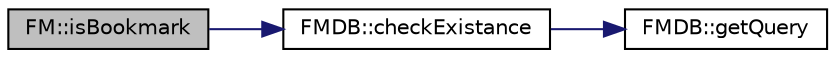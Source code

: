 digraph "FM::isBookmark"
{
 // INTERACTIVE_SVG=YES
 // LATEX_PDF_SIZE
  edge [fontname="Helvetica",fontsize="10",labelfontname="Helvetica",labelfontsize="10"];
  node [fontname="Helvetica",fontsize="10",shape=record];
  rankdir="LR";
  Node383 [label="FM::isBookmark",height=0.2,width=0.4,color="black", fillcolor="grey75", style="filled", fontcolor="black",tooltip=" "];
  Node383 -> Node384 [color="midnightblue",fontsize="10",style="solid",fontname="Helvetica"];
  Node384 [label="FMDB::checkExistance",height=0.2,width=0.4,color="black", fillcolor="white", style="filled",URL="$class_f_m_d_b.html#a5fd662114500410fddc8bd8d5011e85a",tooltip=" "];
  Node384 -> Node385 [color="midnightblue",fontsize="10",style="solid",fontname="Helvetica"];
  Node385 [label="FMDB::getQuery",height=0.2,width=0.4,color="black", fillcolor="white", style="filled",URL="$class_f_m_d_b.html#add4db2d5a6ea1f0cda68a3310a5e4371",tooltip=" "];
}

